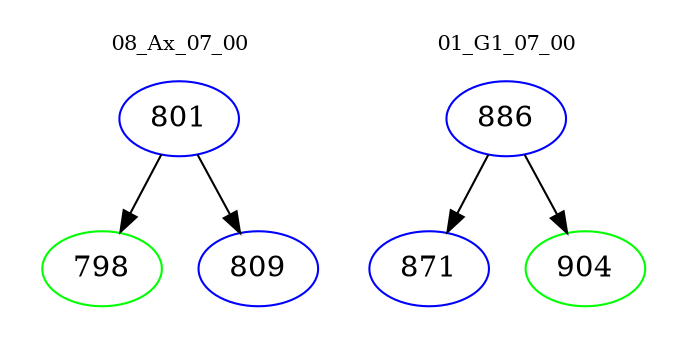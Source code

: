 digraph{
subgraph cluster_0 {
color = white
label = "08_Ax_07_00";
fontsize=10;
T0_801 [label="801", color="blue"]
T0_801 -> T0_798 [color="black"]
T0_798 [label="798", color="green"]
T0_801 -> T0_809 [color="black"]
T0_809 [label="809", color="blue"]
}
subgraph cluster_1 {
color = white
label = "01_G1_07_00";
fontsize=10;
T1_886 [label="886", color="blue"]
T1_886 -> T1_871 [color="black"]
T1_871 [label="871", color="blue"]
T1_886 -> T1_904 [color="black"]
T1_904 [label="904", color="green"]
}
}
